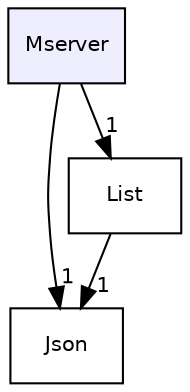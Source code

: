 digraph "Mserver" {
  compound=true
  node [ fontsize="10", fontname="Helvetica"];
  edge [ labelfontsize="10", labelfontname="Helvetica"];
  dir_92680532451fd14ee63a102b487d9848 [shape=box, label="Mserver", style="filled", fillcolor="#eeeeff", pencolor="black", URL="dir_92680532451fd14ee63a102b487d9848.html"];
  dir_1461be47150aff16a081be733e8763ec [shape=box label="Json" URL="dir_1461be47150aff16a081be733e8763ec.html"];
  dir_d3587ea34575ba69a6f17dbf2376cb3e [shape=box label="List" URL="dir_d3587ea34575ba69a6f17dbf2376cb3e.html"];
  dir_92680532451fd14ee63a102b487d9848->dir_1461be47150aff16a081be733e8763ec [headlabel="1", labeldistance=1.5 headhref="dir_000011_000008.html"];
  dir_92680532451fd14ee63a102b487d9848->dir_d3587ea34575ba69a6f17dbf2376cb3e [headlabel="1", labeldistance=1.5 headhref="dir_000011_000009.html"];
  dir_d3587ea34575ba69a6f17dbf2376cb3e->dir_1461be47150aff16a081be733e8763ec [headlabel="1", labeldistance=1.5 headhref="dir_000009_000008.html"];
}
